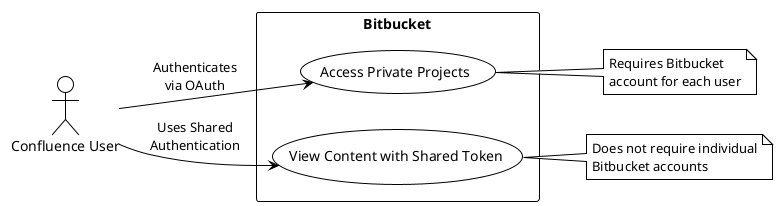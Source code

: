 @startuml

!theme plain

left to right direction
actor "Confluence User" as User
rectangle Bitbucket {
  usecase "Access Private Projects" as AccessPrivate
  usecase "View Content with Shared Token" as ViewShared
}

User --> AccessPrivate : Authenticates\nvia OAuth
User --> ViewShared : Uses Shared\nAuthentication

note right of AccessPrivate : Requires Bitbucket\naccount for each user
note right of ViewShared : Does not require individual\nBitbucket accounts

@enduml
